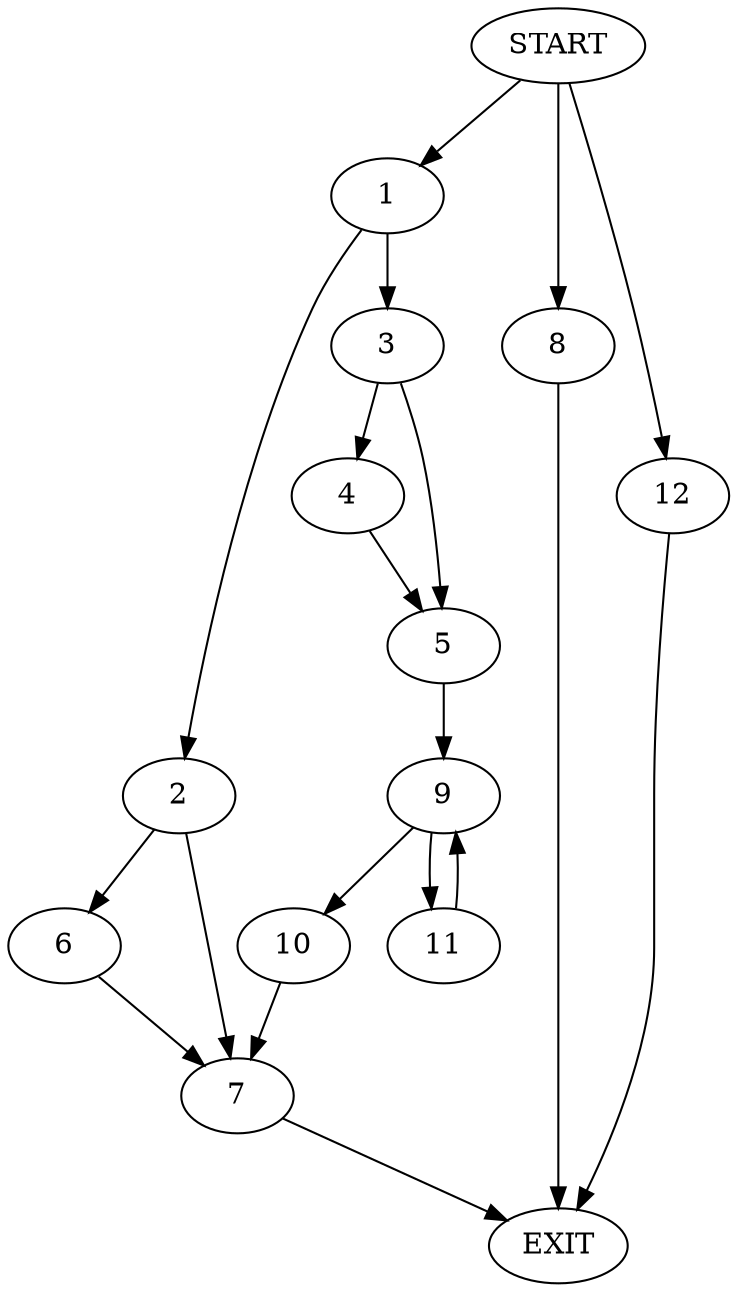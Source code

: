 digraph {
0 [label="START"]
13 [label="EXIT"]
0 -> 1
1 -> 2
1 -> 3
3 -> 4
3 -> 5
2 -> 6
2 -> 7
0 -> 8
8 -> 13
6 -> 7
7 -> 13
4 -> 5
5 -> 9
9 -> 10
9 -> 11
11 -> 9
10 -> 7
0 -> 12
12 -> 13
}
